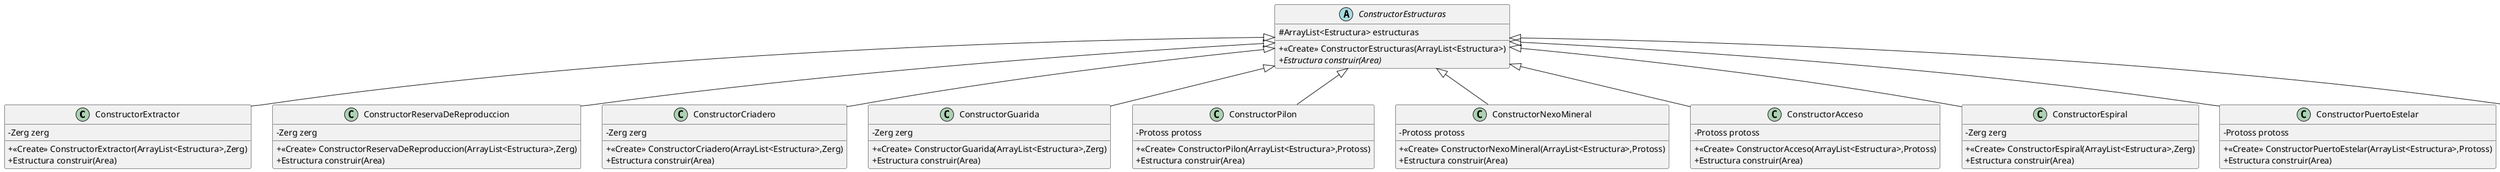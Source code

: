 @startuml
skinparam classAttributeIconSize 0
class ConstructorExtractor {
- Zerg zerg
+ <<Create>> ConstructorExtractor(ArrayList<Estructura>,Zerg)
+ Estructura construir(Area)
}
class ConstructorReservaDeReproduccion {
- Zerg zerg
+ <<Create>> ConstructorReservaDeReproduccion(ArrayList<Estructura>,Zerg)
+ Estructura construir(Area)
}
abstract class ConstructorEstructuras {
# ArrayList<Estructura> estructuras
+ <<Create>> ConstructorEstructuras(ArrayList<Estructura>)
+ {abstract}Estructura construir(Area)
}
class ConstructorCriadero {
- Zerg zerg
+ <<Create>> ConstructorCriadero(ArrayList<Estructura>,Zerg)
+ Estructura construir(Area)
}
class ConstructorGuarida {
- Zerg zerg
+ <<Create>> ConstructorGuarida(ArrayList<Estructura>,Zerg)
+ Estructura construir(Area)
}
class ConstructorPilon {
- Protoss protoss
+ <<Create>> ConstructorPilon(ArrayList<Estructura>,Protoss)
+ Estructura construir(Area)
}
class ConstructorNexoMineral {
- Protoss protoss
+ <<Create>> ConstructorNexoMineral(ArrayList<Estructura>,Protoss)
+ Estructura construir(Area)
}
class ConstructorAcceso {
- Protoss protoss
+ <<Create>> ConstructorAcceso(ArrayList<Estructura>,Protoss)
+ Estructura construir(Area)
}
class ConstructorEspiral {
- Zerg zerg
+ <<Create>> ConstructorEspiral(ArrayList<Estructura>,Zerg)
+ Estructura construir(Area)
}
class ConstructorPuertoEstelar {
- Protoss protoss
+ <<Create>> ConstructorPuertoEstelar(ArrayList<Estructura>,Protoss)
+ Estructura construir(Area)
}
class ConstructorAsimilador {
- Protoss protoss
+ <<Create>> ConstructorAsimilador(ArrayList<Estructura>,Protoss)
+ Estructura construir(Area)
}


ConstructorEstructuras <|-- ConstructorExtractor
ConstructorEstructuras <|-- ConstructorReservaDeReproduccion
ConstructorEstructuras <|-- ConstructorCriadero
ConstructorEstructuras <|-- ConstructorGuarida
ConstructorEstructuras <|-- ConstructorPilon
ConstructorEstructuras <|-- ConstructorNexoMineral
ConstructorEstructuras <|-- ConstructorAcceso
ConstructorEstructuras <|-- ConstructorEspiral
ConstructorEstructuras <|-- ConstructorPuertoEstelar
ConstructorEstructuras <|-- ConstructorAsimilador
@enduml